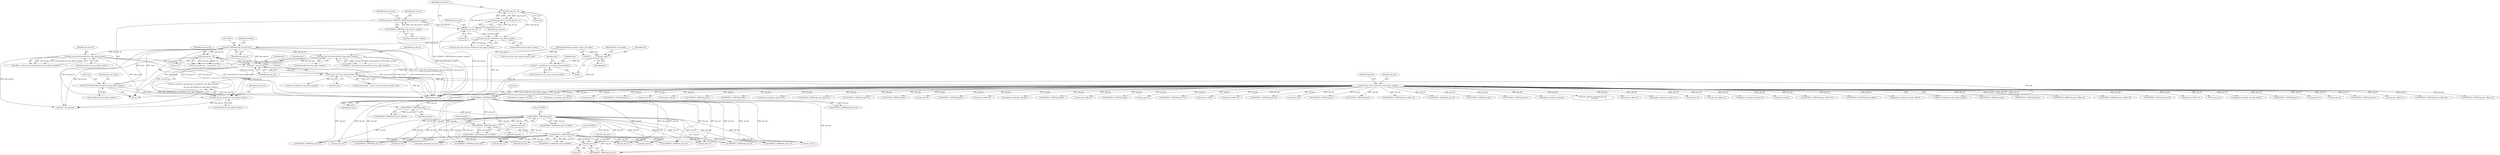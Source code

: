 digraph "0_tcpdump_a25211918f2e790c67d859d20ccf8dbb81da1598@pointer" {
"1001247" [label="(Call,obj_tptr+4)"];
"1001208" [label="(Call,EXTRACT_16BITS(obj_tptr))"];
"1001204" [label="(Call,EXTRACT_16BITS(obj_tptr))"];
"1001153" [label="(Call,EXTRACT_16BITS(obj_tptr))"];
"1000307" [label="(Call,obj_tptr=tptr+sizeof(struct lmp_object_header))"];
"1000243" [label="(Call,(const struct lmp_object_header *)tptr)"];
"1001374" [label="(Call,tptr+=lmp_obj_len)"];
"1001370" [label="(Call,lmp_obj_len-sizeof(struct lmp_object_header))"];
"1000934" [label="(Call,lmp_obj_len-(int)sizeof(struct lmp_object_header))"];
"1000319" [label="(Call,ND_TCHECK2(*tptr, lmp_obj_len))"];
"1000236" [label="(Call,ND_TCHECK2(*tptr, sizeof(struct lmp_object_header)))"];
"1000315" [label="(Call,lmp_obj_len-sizeof(struct lmp_object_header))"];
"1000264" [label="(Call,lmp_obj_len < 4)"];
"1000261" [label="(Call,lmp_obj_len % 4)"];
"1000246" [label="(Call,lmp_obj_len=EXTRACT_16BITS(lmp_obj_header->length))"];
"1000248" [label="(Call,EXTRACT_16BITS(lmp_obj_header->length))"];
"1001057" [label="(Call,lmp_obj_len-(int)sizeof(struct lmp_object_header))"];
"1000603" [label="(Call,lmp_obj_len - 16)"];
"1000223" [label="(Call,tptr+=sizeof(const struct lmp_common_header))"];
"1000129" [label="(Call,tptr=pptr)"];
"1000111" [label="(MethodParameterIn,register const u_char *pptr)"];
"1001186" [label="(Call,EXTRACT_16BITS(obj_tptr))"];
"1001182" [label="(Call,EXTRACT_16BITS(obj_tptr))"];
"1000224" [label="(Identifier,tptr)"];
"1000133" [label="(Identifier,lmp_com_header)"];
"1001302" [label="(Call,EXTRACT_32BITS(obj_tptr))"];
"1000241" [label="(Call,lmp_obj_header = (const struct lmp_object_header *)tptr)"];
"1000694" [label="(Call,EXTRACT_16BITS(obj_tptr+offset+2))"];
"1001058" [label="(Identifier,lmp_obj_len)"];
"1001289" [label="(Call,obj_tptr+12)"];
"1000727" [label="(Call,EXTRACT_32BITS(obj_tptr+offset+8))"];
"1000597" [label="(Call,EXTRACT_32BITS(obj_tptr+8))"];
"1001155" [label="(Literal,8)"];
"1000134" [label="(Call,(const struct lmp_common_header *)pptr)"];
"1000706" [label="(Call,obj_tptr+offset+4)"];
"1000536" [label="(Call,obj_tptr+4)"];
"1001363" [label="(Call,print_unknown_data(ndo,tptr+sizeof(struct lmp_object_header),\"\n\t    \",\n                               lmp_obj_len-sizeof(struct lmp_object_header)))"];
"1001208" [label="(Call,EXTRACT_16BITS(obj_tptr))"];
"1000264" [label="(Call,lmp_obj_len < 4)"];
"1001153" [label="(Call,EXTRACT_16BITS(obj_tptr))"];
"1001070" [label="(Call,ipaddr_string(ndo, obj_tptr+offset))"];
"1001183" [label="(Identifier,obj_tptr)"];
"1001246" [label="(Call,EXTRACT_16BITS(obj_tptr+4))"];
"1001256" [label="(Call,obj_tptr+6)"];
"1000567" [label="(Call,EXTRACT_16BITS(obj_tptr))"];
"1000604" [label="(Identifier,lmp_obj_len)"];
"1000129" [label="(Call,tptr=pptr)"];
"1001374" [label="(Call,tptr+=lmp_obj_len)"];
"1001057" [label="(Call,lmp_obj_len-(int)sizeof(struct lmp_object_header))"];
"1001264" [label="(Call,EXTRACT_16BITS(obj_tptr+8))"];
"1001370" [label="(Call,lmp_obj_len-sizeof(struct lmp_object_header))"];
"1000260" [label="(Call,lmp_obj_len % 4 || lmp_obj_len < 4)"];
"1001365" [label="(Call,tptr+sizeof(struct lmp_object_header))"];
"1001274" [label="(Call,obj_tptr+10)"];
"1001377" [label="(Call,tlen-=lmp_obj_len)"];
"1001185" [label="(Call,EXTRACT_16BITS(obj_tptr) & 0x00FF)"];
"1001203" [label="(Call,EXTRACT_16BITS(obj_tptr) & 0x00FF)"];
"1001273" [label="(Call,EXTRACT_16BITS(obj_tptr+10))"];
"1000225" [label="(Call,sizeof(const struct lmp_common_header))"];
"1000308" [label="(Identifier,obj_tptr)"];
"1001247" [label="(Call,obj_tptr+4)"];
"1001330" [label="(Call,obj_tptr+2)"];
"1000246" [label="(Call,lmp_obj_len=EXTRACT_16BITS(lmp_obj_header->length))"];
"1000322" [label="(Identifier,lmp_obj_len)"];
"1000316" [label="(Identifier,lmp_obj_len)"];
"1001210" [label="(Literal,0x00FF)"];
"1001221" [label="(Call,obj_tptr+2)"];
"1001255" [label="(Call,EXTRACT_16BITS(obj_tptr+6))"];
"1000594" [label="(Call,obj_tptr+8)"];
"1001102" [label="(Call,EXTRACT_32BITS(obj_tptr))"];
"1000935" [label="(Identifier,lmp_obj_len)"];
"1000662" [label="(Call,obj_tptr+offset+2)"];
"1000131" [label="(Identifier,pptr)"];
"1001288" [label="(Call,EXTRACT_32BITS(obj_tptr+12))"];
"1000752" [label="(Call,EXTRACT_32BITS(obj_tptr+offset+4))"];
"1001378" [label="(Identifier,tlen)"];
"1000669" [label="(Call,EXTRACT_16BITS(obj_tptr+offset+2))"];
"1001152" [label="(Call,EXTRACT_16BITS(obj_tptr)>>8)"];
"1000265" [label="(Identifier,lmp_obj_len)"];
"1000366" [label="(Call,ipaddr_string(ndo, obj_tptr))"];
"1000592" [label="(Call,ipaddr_string(ndo, obj_tptr+8))"];
"1000542" [label="(Call,obj_tptr+8)"];
"1000324" [label="(Identifier,hexdump)"];
"1001376" [label="(Identifier,lmp_obj_len)"];
"1000253" [label="(Identifier,lmp_obj_ctype)"];
"1001186" [label="(Call,EXTRACT_16BITS(obj_tptr))"];
"1001206" [label="(Literal,0x00FF)"];
"1001249" [label="(Literal,4)"];
"1000261" [label="(Call,lmp_obj_len % 4)"];
"1001209" [label="(Identifier,obj_tptr)"];
"1001248" [label="(Identifier,obj_tptr)"];
"1001181" [label="(Call,EXTRACT_16BITS(obj_tptr) & 0x00FF)"];
"1000415" [label="(Call,EXTRACT_32BITS(obj_tptr))"];
"1001055" [label="(Call,offset < (lmp_obj_len-(int)sizeof(struct lmp_object_header)))"];
"1000588" [label="(Call,obj_tptr+4)"];
"1001204" [label="(Call,EXTRACT_16BITS(obj_tptr))"];
"1001375" [label="(Identifier,tptr)"];
"1000235" [label="(Block,)"];
"1000245" [label="(Identifier,tptr)"];
"1000242" [label="(Identifier,lmp_obj_header)"];
"1000228" [label="(Identifier,tlen)"];
"1001072" [label="(Call,obj_tptr+offset)"];
"1001371" [label="(Identifier,lmp_obj_len)"];
"1000892" [label="(Call,EXTRACT_16BITS(obj_tptr))"];
"1000427" [label="(Call,EXTRACT_32BITS(obj_tptr))"];
"1000540" [label="(Call,ipaddr_string(ndo, obj_tptr+8))"];
"1000705" [label="(Call,EXTRACT_32BITS(obj_tptr+offset+4))"];
"1000263" [label="(Literal,4)"];
"1001236" [label="(Call,obj_tptr+2)"];
"1001184" [label="(Literal,0x00FF)"];
"1000535" [label="(Call,EXTRACT_32BITS(obj_tptr+4))"];
"1001235" [label="(Call,EXTRACT_16BITS(obj_tptr+2))"];
"1000309" [label="(Call,tptr+sizeof(struct lmp_object_header))"];
"1000934" [label="(Call,lmp_obj_len-(int)sizeof(struct lmp_object_header))"];
"1000343" [label="(Call,EXTRACT_32BITS(obj_tptr))"];
"1000314" [label="(Identifier,obj_tlen)"];
"1000583" [label="(Call,obj_tptr+4)"];
"1001114" [label="(Call,EXTRACT_32BITS(obj_tptr))"];
"1000728" [label="(Call,obj_tptr+offset+8)"];
"1000380" [label="(Call,ip6addr_string(ndo, obj_tptr))"];
"1000914" [label="(Call,EXTRACT_32BITS(obj_tptr))"];
"1000695" [label="(Call,obj_tptr+offset+2)"];
"1000315" [label="(Call,lmp_obj_len-sizeof(struct lmp_object_header))"];
"1000790" [label="(Call,EXTRACT_16BITS(obj_tptr))"];
"1000266" [label="(Literal,4)"];
"1000531" [label="(Call,obj_tptr+4)"];
"1001329" [label="(Call,EXTRACT_16BITS(obj_tptr+2))"];
"1000949" [label="(Call,obj_tptr+offset)"];
"1001154" [label="(Identifier,obj_tptr)"];
"1000687" [label="(Call,obj_tptr+offset+2)"];
"1000587" [label="(Call,EXTRACT_32BITS(obj_tptr+4))"];
"1000248" [label="(Call,EXTRACT_16BITS(lmp_obj_header->length))"];
"1001265" [label="(Call,obj_tptr+8)"];
"1000936" [label="(Call,(int)sizeof(struct lmp_object_header))"];
"1001283" [label="(Call,ipaddr_string(ndo, obj_tptr+12))"];
"1001220" [label="(Call,EXTRACT_16BITS(obj_tptr+2))"];
"1000546" [label="(Call,obj_tptr+8)"];
"1000494" [label="(Call,EXTRACT_32BITS(obj_tptr))"];
"1000516" [label="(Call,EXTRACT_16BITS(obj_tptr))"];
"1000661" [label="(Call,EXTRACT_16BITS(obj_tptr+offset+2))"];
"1000223" [label="(Call,tptr+=sizeof(const struct lmp_common_header))"];
"1000545" [label="(Call,EXTRACT_32BITS(obj_tptr+8))"];
"1000394" [label="(Call,EXTRACT_32BITS(obj_tptr))"];
"1000471" [label="(Call,EXTRACT_16BITS(obj_tptr))"];
"1000449" [label="(Call,ipaddr_string(ndo, obj_tptr))"];
"1001347" [label="(Call,print_unknown_data(ndo,obj_tptr,\"\n\t    \",obj_tlen))"];
"1000320" [label="(Call,*tptr)"];
"1000603" [label="(Call,lmp_obj_len - 16)"];
"1000262" [label="(Identifier,lmp_obj_len)"];
"1000605" [label="(Literal,16)"];
"1001372" [label="(Call,sizeof(struct lmp_object_header))"];
"1000753" [label="(Call,obj_tptr+offset+4)"];
"1000529" [label="(Call,ipaddr_string(ndo, obj_tptr+4))"];
"1000239" [label="(Call,sizeof(struct lmp_object_header))"];
"1000598" [label="(Call,obj_tptr+8)"];
"1001187" [label="(Identifier,obj_tptr)"];
"1000932" [label="(Call,offset < (lmp_obj_len-(int)sizeof(struct lmp_object_header)))"];
"1000670" [label="(Call,obj_tptr+offset+2)"];
"1001205" [label="(Identifier,obj_tptr)"];
"1000313" [label="(Call,obj_tlen=lmp_obj_len-sizeof(struct lmp_object_header))"];
"1000581" [label="(Call,ipaddr_string(ndo, obj_tptr+4))"];
"1001188" [label="(Literal,0x00FF)"];
"1000247" [label="(Identifier,lmp_obj_len)"];
"1001207" [label="(Call,EXTRACT_16BITS(obj_tptr) & 0x00FF)"];
"1001285" [label="(Call,obj_tptr+12)"];
"1000622" [label="(Call,obj_tptr+offset)"];
"1000686" [label="(Call,EXTRACT_16BITS(obj_tptr+offset+2))"];
"1001386" [label="(MethodReturn,RET)"];
"1000130" [label="(Identifier,tptr)"];
"1001059" [label="(Call,(int)sizeof(struct lmp_object_header))"];
"1000601" [label="(Call,total_subobj_len = lmp_obj_len - 16)"];
"1000236" [label="(Call,ND_TCHECK2(*tptr, sizeof(struct lmp_object_header)))"];
"1000621" [label="(Call,EXTRACT_16BITS(obj_tptr+offset))"];
"1000947" [label="(Call,ipaddr_string(ndo, obj_tptr+offset))"];
"1000249" [label="(Call,lmp_obj_header->length)"];
"1000111" [label="(MethodParameterIn,register const u_char *pptr)"];
"1000237" [label="(Call,*tptr)"];
"1000319" [label="(Call,ND_TCHECK2(*tptr, lmp_obj_len))"];
"1001182" [label="(Call,EXTRACT_16BITS(obj_tptr))"];
"1000113" [label="(Block,)"];
"1000243" [label="(Call,(const struct lmp_object_header *)tptr)"];
"1001136" [label="(Call,EXTRACT_16BITS(obj_tptr))"];
"1000317" [label="(Call,sizeof(struct lmp_object_header))"];
"1000307" [label="(Call,obj_tptr=tptr+sizeof(struct lmp_object_header))"];
"1001247" -> "1001246"  [label="AST: "];
"1001247" -> "1001249"  [label="CFG: "];
"1001248" -> "1001247"  [label="AST: "];
"1001249" -> "1001247"  [label="AST: "];
"1001246" -> "1001247"  [label="CFG: "];
"1001208" -> "1001247"  [label="DDG: obj_tptr"];
"1001153" -> "1001247"  [label="DDG: obj_tptr"];
"1001186" -> "1001247"  [label="DDG: obj_tptr"];
"1001208" -> "1001207"  [label="AST: "];
"1001208" -> "1001209"  [label="CFG: "];
"1001209" -> "1001208"  [label="AST: "];
"1001210" -> "1001208"  [label="CFG: "];
"1001208" -> "1001207"  [label="DDG: obj_tptr"];
"1001204" -> "1001208"  [label="DDG: obj_tptr"];
"1001208" -> "1001220"  [label="DDG: obj_tptr"];
"1001208" -> "1001221"  [label="DDG: obj_tptr"];
"1001208" -> "1001235"  [label="DDG: obj_tptr"];
"1001208" -> "1001236"  [label="DDG: obj_tptr"];
"1001208" -> "1001246"  [label="DDG: obj_tptr"];
"1001208" -> "1001255"  [label="DDG: obj_tptr"];
"1001208" -> "1001256"  [label="DDG: obj_tptr"];
"1001208" -> "1001264"  [label="DDG: obj_tptr"];
"1001208" -> "1001265"  [label="DDG: obj_tptr"];
"1001208" -> "1001273"  [label="DDG: obj_tptr"];
"1001208" -> "1001274"  [label="DDG: obj_tptr"];
"1001208" -> "1001283"  [label="DDG: obj_tptr"];
"1001208" -> "1001285"  [label="DDG: obj_tptr"];
"1001208" -> "1001288"  [label="DDG: obj_tptr"];
"1001208" -> "1001289"  [label="DDG: obj_tptr"];
"1001204" -> "1001203"  [label="AST: "];
"1001204" -> "1001205"  [label="CFG: "];
"1001205" -> "1001204"  [label="AST: "];
"1001206" -> "1001204"  [label="CFG: "];
"1001204" -> "1001203"  [label="DDG: obj_tptr"];
"1001153" -> "1001204"  [label="DDG: obj_tptr"];
"1001186" -> "1001204"  [label="DDG: obj_tptr"];
"1001153" -> "1001152"  [label="AST: "];
"1001153" -> "1001154"  [label="CFG: "];
"1001154" -> "1001153"  [label="AST: "];
"1001155" -> "1001153"  [label="CFG: "];
"1001153" -> "1001152"  [label="DDG: obj_tptr"];
"1000307" -> "1001153"  [label="DDG: obj_tptr"];
"1001153" -> "1001182"  [label="DDG: obj_tptr"];
"1001153" -> "1001220"  [label="DDG: obj_tptr"];
"1001153" -> "1001221"  [label="DDG: obj_tptr"];
"1001153" -> "1001235"  [label="DDG: obj_tptr"];
"1001153" -> "1001236"  [label="DDG: obj_tptr"];
"1001153" -> "1001246"  [label="DDG: obj_tptr"];
"1001153" -> "1001255"  [label="DDG: obj_tptr"];
"1001153" -> "1001256"  [label="DDG: obj_tptr"];
"1001153" -> "1001264"  [label="DDG: obj_tptr"];
"1001153" -> "1001265"  [label="DDG: obj_tptr"];
"1001153" -> "1001273"  [label="DDG: obj_tptr"];
"1001153" -> "1001274"  [label="DDG: obj_tptr"];
"1001153" -> "1001283"  [label="DDG: obj_tptr"];
"1001153" -> "1001285"  [label="DDG: obj_tptr"];
"1001153" -> "1001288"  [label="DDG: obj_tptr"];
"1001153" -> "1001289"  [label="DDG: obj_tptr"];
"1000307" -> "1000235"  [label="AST: "];
"1000307" -> "1000309"  [label="CFG: "];
"1000308" -> "1000307"  [label="AST: "];
"1000309" -> "1000307"  [label="AST: "];
"1000314" -> "1000307"  [label="CFG: "];
"1000307" -> "1001386"  [label="DDG: tptr+sizeof(struct lmp_object_header)"];
"1000307" -> "1001386"  [label="DDG: obj_tptr"];
"1000243" -> "1000307"  [label="DDG: tptr"];
"1000307" -> "1000343"  [label="DDG: obj_tptr"];
"1000307" -> "1000366"  [label="DDG: obj_tptr"];
"1000307" -> "1000380"  [label="DDG: obj_tptr"];
"1000307" -> "1000394"  [label="DDG: obj_tptr"];
"1000307" -> "1000415"  [label="DDG: obj_tptr"];
"1000307" -> "1000427"  [label="DDG: obj_tptr"];
"1000307" -> "1000449"  [label="DDG: obj_tptr"];
"1000307" -> "1000471"  [label="DDG: obj_tptr"];
"1000307" -> "1000494"  [label="DDG: obj_tptr"];
"1000307" -> "1000516"  [label="DDG: obj_tptr"];
"1000307" -> "1000529"  [label="DDG: obj_tptr"];
"1000307" -> "1000531"  [label="DDG: obj_tptr"];
"1000307" -> "1000535"  [label="DDG: obj_tptr"];
"1000307" -> "1000536"  [label="DDG: obj_tptr"];
"1000307" -> "1000540"  [label="DDG: obj_tptr"];
"1000307" -> "1000542"  [label="DDG: obj_tptr"];
"1000307" -> "1000545"  [label="DDG: obj_tptr"];
"1000307" -> "1000546"  [label="DDG: obj_tptr"];
"1000307" -> "1000567"  [label="DDG: obj_tptr"];
"1000307" -> "1000581"  [label="DDG: obj_tptr"];
"1000307" -> "1000583"  [label="DDG: obj_tptr"];
"1000307" -> "1000587"  [label="DDG: obj_tptr"];
"1000307" -> "1000588"  [label="DDG: obj_tptr"];
"1000307" -> "1000592"  [label="DDG: obj_tptr"];
"1000307" -> "1000594"  [label="DDG: obj_tptr"];
"1000307" -> "1000597"  [label="DDG: obj_tptr"];
"1000307" -> "1000598"  [label="DDG: obj_tptr"];
"1000307" -> "1000621"  [label="DDG: obj_tptr"];
"1000307" -> "1000622"  [label="DDG: obj_tptr"];
"1000307" -> "1000661"  [label="DDG: obj_tptr"];
"1000307" -> "1000662"  [label="DDG: obj_tptr"];
"1000307" -> "1000669"  [label="DDG: obj_tptr"];
"1000307" -> "1000670"  [label="DDG: obj_tptr"];
"1000307" -> "1000686"  [label="DDG: obj_tptr"];
"1000307" -> "1000687"  [label="DDG: obj_tptr"];
"1000307" -> "1000694"  [label="DDG: obj_tptr"];
"1000307" -> "1000695"  [label="DDG: obj_tptr"];
"1000307" -> "1000705"  [label="DDG: obj_tptr"];
"1000307" -> "1000706"  [label="DDG: obj_tptr"];
"1000307" -> "1000727"  [label="DDG: obj_tptr"];
"1000307" -> "1000728"  [label="DDG: obj_tptr"];
"1000307" -> "1000752"  [label="DDG: obj_tptr"];
"1000307" -> "1000753"  [label="DDG: obj_tptr"];
"1000307" -> "1000790"  [label="DDG: obj_tptr"];
"1000307" -> "1000892"  [label="DDG: obj_tptr"];
"1000307" -> "1000914"  [label="DDG: obj_tptr"];
"1000307" -> "1000947"  [label="DDG: obj_tptr"];
"1000307" -> "1000949"  [label="DDG: obj_tptr"];
"1000307" -> "1001070"  [label="DDG: obj_tptr"];
"1000307" -> "1001072"  [label="DDG: obj_tptr"];
"1000307" -> "1001102"  [label="DDG: obj_tptr"];
"1000307" -> "1001114"  [label="DDG: obj_tptr"];
"1000307" -> "1001136"  [label="DDG: obj_tptr"];
"1000307" -> "1001302"  [label="DDG: obj_tptr"];
"1000307" -> "1001329"  [label="DDG: obj_tptr"];
"1000307" -> "1001330"  [label="DDG: obj_tptr"];
"1000307" -> "1001347"  [label="DDG: obj_tptr"];
"1000243" -> "1000241"  [label="AST: "];
"1000243" -> "1000245"  [label="CFG: "];
"1000244" -> "1000243"  [label="AST: "];
"1000245" -> "1000243"  [label="AST: "];
"1000241" -> "1000243"  [label="CFG: "];
"1000243" -> "1001386"  [label="DDG: tptr"];
"1000243" -> "1000241"  [label="DDG: tptr"];
"1001374" -> "1000243"  [label="DDG: tptr"];
"1000223" -> "1000243"  [label="DDG: tptr"];
"1000243" -> "1000309"  [label="DDG: tptr"];
"1000243" -> "1001363"  [label="DDG: tptr"];
"1000243" -> "1001365"  [label="DDG: tptr"];
"1000243" -> "1001374"  [label="DDG: tptr"];
"1001374" -> "1000235"  [label="AST: "];
"1001374" -> "1001376"  [label="CFG: "];
"1001375" -> "1001374"  [label="AST: "];
"1001376" -> "1001374"  [label="AST: "];
"1001378" -> "1001374"  [label="CFG: "];
"1001374" -> "1001386"  [label="DDG: tptr"];
"1001370" -> "1001374"  [label="DDG: lmp_obj_len"];
"1000934" -> "1001374"  [label="DDG: lmp_obj_len"];
"1001057" -> "1001374"  [label="DDG: lmp_obj_len"];
"1000603" -> "1001374"  [label="DDG: lmp_obj_len"];
"1000319" -> "1001374"  [label="DDG: lmp_obj_len"];
"1001370" -> "1001363"  [label="AST: "];
"1001370" -> "1001372"  [label="CFG: "];
"1001371" -> "1001370"  [label="AST: "];
"1001372" -> "1001370"  [label="AST: "];
"1001363" -> "1001370"  [label="CFG: "];
"1001370" -> "1001363"  [label="DDG: lmp_obj_len"];
"1000934" -> "1001370"  [label="DDG: lmp_obj_len"];
"1001057" -> "1001370"  [label="DDG: lmp_obj_len"];
"1000603" -> "1001370"  [label="DDG: lmp_obj_len"];
"1000319" -> "1001370"  [label="DDG: lmp_obj_len"];
"1001370" -> "1001377"  [label="DDG: lmp_obj_len"];
"1000934" -> "1000932"  [label="AST: "];
"1000934" -> "1000936"  [label="CFG: "];
"1000935" -> "1000934"  [label="AST: "];
"1000936" -> "1000934"  [label="AST: "];
"1000932" -> "1000934"  [label="CFG: "];
"1000934" -> "1001386"  [label="DDG: lmp_obj_len"];
"1000934" -> "1001386"  [label="DDG: (int)sizeof(struct lmp_object_header)"];
"1000934" -> "1000932"  [label="DDG: lmp_obj_len"];
"1000934" -> "1000932"  [label="DDG: (int)sizeof(struct lmp_object_header)"];
"1000319" -> "1000934"  [label="DDG: lmp_obj_len"];
"1000934" -> "1001377"  [label="DDG: lmp_obj_len"];
"1000319" -> "1000235"  [label="AST: "];
"1000319" -> "1000322"  [label="CFG: "];
"1000320" -> "1000319"  [label="AST: "];
"1000322" -> "1000319"  [label="AST: "];
"1000324" -> "1000319"  [label="CFG: "];
"1000319" -> "1001386"  [label="DDG: ND_TCHECK2(*tptr, lmp_obj_len)"];
"1000319" -> "1001386"  [label="DDG: lmp_obj_len"];
"1000319" -> "1001386"  [label="DDG: *tptr"];
"1000319" -> "1000236"  [label="DDG: *tptr"];
"1000236" -> "1000319"  [label="DDG: *tptr"];
"1000315" -> "1000319"  [label="DDG: lmp_obj_len"];
"1000319" -> "1000603"  [label="DDG: lmp_obj_len"];
"1000319" -> "1001057"  [label="DDG: lmp_obj_len"];
"1000319" -> "1001377"  [label="DDG: lmp_obj_len"];
"1000236" -> "1000235"  [label="AST: "];
"1000236" -> "1000239"  [label="CFG: "];
"1000237" -> "1000236"  [label="AST: "];
"1000239" -> "1000236"  [label="AST: "];
"1000242" -> "1000236"  [label="CFG: "];
"1000236" -> "1001386"  [label="DDG: *tptr"];
"1000236" -> "1001386"  [label="DDG: ND_TCHECK2(*tptr, sizeof(struct lmp_object_header))"];
"1000315" -> "1000313"  [label="AST: "];
"1000315" -> "1000317"  [label="CFG: "];
"1000316" -> "1000315"  [label="AST: "];
"1000317" -> "1000315"  [label="AST: "];
"1000313" -> "1000315"  [label="CFG: "];
"1000315" -> "1000313"  [label="DDG: lmp_obj_len"];
"1000264" -> "1000315"  [label="DDG: lmp_obj_len"];
"1000261" -> "1000315"  [label="DDG: lmp_obj_len"];
"1000264" -> "1000260"  [label="AST: "];
"1000264" -> "1000266"  [label="CFG: "];
"1000265" -> "1000264"  [label="AST: "];
"1000266" -> "1000264"  [label="AST: "];
"1000260" -> "1000264"  [label="CFG: "];
"1000264" -> "1001386"  [label="DDG: lmp_obj_len"];
"1000264" -> "1000260"  [label="DDG: lmp_obj_len"];
"1000264" -> "1000260"  [label="DDG: 4"];
"1000261" -> "1000264"  [label="DDG: lmp_obj_len"];
"1000261" -> "1000260"  [label="AST: "];
"1000261" -> "1000263"  [label="CFG: "];
"1000262" -> "1000261"  [label="AST: "];
"1000263" -> "1000261"  [label="AST: "];
"1000265" -> "1000261"  [label="CFG: "];
"1000260" -> "1000261"  [label="CFG: "];
"1000261" -> "1001386"  [label="DDG: lmp_obj_len"];
"1000261" -> "1000260"  [label="DDG: lmp_obj_len"];
"1000261" -> "1000260"  [label="DDG: 4"];
"1000246" -> "1000261"  [label="DDG: lmp_obj_len"];
"1000246" -> "1000235"  [label="AST: "];
"1000246" -> "1000248"  [label="CFG: "];
"1000247" -> "1000246"  [label="AST: "];
"1000248" -> "1000246"  [label="AST: "];
"1000253" -> "1000246"  [label="CFG: "];
"1000246" -> "1001386"  [label="DDG: EXTRACT_16BITS(lmp_obj_header->length)"];
"1000248" -> "1000246"  [label="DDG: lmp_obj_header->length"];
"1000248" -> "1000249"  [label="CFG: "];
"1000249" -> "1000248"  [label="AST: "];
"1000248" -> "1001386"  [label="DDG: lmp_obj_header->length"];
"1001057" -> "1001055"  [label="AST: "];
"1001057" -> "1001059"  [label="CFG: "];
"1001058" -> "1001057"  [label="AST: "];
"1001059" -> "1001057"  [label="AST: "];
"1001055" -> "1001057"  [label="CFG: "];
"1001057" -> "1001386"  [label="DDG: lmp_obj_len"];
"1001057" -> "1001386"  [label="DDG: (int)sizeof(struct lmp_object_header)"];
"1001057" -> "1001055"  [label="DDG: lmp_obj_len"];
"1001057" -> "1001055"  [label="DDG: (int)sizeof(struct lmp_object_header)"];
"1001057" -> "1001377"  [label="DDG: lmp_obj_len"];
"1000603" -> "1000601"  [label="AST: "];
"1000603" -> "1000605"  [label="CFG: "];
"1000604" -> "1000603"  [label="AST: "];
"1000605" -> "1000603"  [label="AST: "];
"1000601" -> "1000603"  [label="CFG: "];
"1000603" -> "1001386"  [label="DDG: lmp_obj_len"];
"1000603" -> "1000601"  [label="DDG: lmp_obj_len"];
"1000603" -> "1000601"  [label="DDG: 16"];
"1000603" -> "1001377"  [label="DDG: lmp_obj_len"];
"1000223" -> "1000113"  [label="AST: "];
"1000223" -> "1000225"  [label="CFG: "];
"1000224" -> "1000223"  [label="AST: "];
"1000225" -> "1000223"  [label="AST: "];
"1000228" -> "1000223"  [label="CFG: "];
"1000223" -> "1001386"  [label="DDG: tptr"];
"1000129" -> "1000223"  [label="DDG: tptr"];
"1000129" -> "1000113"  [label="AST: "];
"1000129" -> "1000131"  [label="CFG: "];
"1000130" -> "1000129"  [label="AST: "];
"1000131" -> "1000129"  [label="AST: "];
"1000133" -> "1000129"  [label="CFG: "];
"1000129" -> "1001386"  [label="DDG: tptr"];
"1000111" -> "1000129"  [label="DDG: pptr"];
"1000111" -> "1000109"  [label="AST: "];
"1000111" -> "1001386"  [label="DDG: pptr"];
"1000111" -> "1000134"  [label="DDG: pptr"];
"1001186" -> "1001185"  [label="AST: "];
"1001186" -> "1001187"  [label="CFG: "];
"1001187" -> "1001186"  [label="AST: "];
"1001188" -> "1001186"  [label="CFG: "];
"1001186" -> "1001185"  [label="DDG: obj_tptr"];
"1001182" -> "1001186"  [label="DDG: obj_tptr"];
"1001186" -> "1001220"  [label="DDG: obj_tptr"];
"1001186" -> "1001221"  [label="DDG: obj_tptr"];
"1001186" -> "1001235"  [label="DDG: obj_tptr"];
"1001186" -> "1001236"  [label="DDG: obj_tptr"];
"1001186" -> "1001246"  [label="DDG: obj_tptr"];
"1001186" -> "1001255"  [label="DDG: obj_tptr"];
"1001186" -> "1001256"  [label="DDG: obj_tptr"];
"1001186" -> "1001264"  [label="DDG: obj_tptr"];
"1001186" -> "1001265"  [label="DDG: obj_tptr"];
"1001186" -> "1001273"  [label="DDG: obj_tptr"];
"1001186" -> "1001274"  [label="DDG: obj_tptr"];
"1001186" -> "1001283"  [label="DDG: obj_tptr"];
"1001186" -> "1001285"  [label="DDG: obj_tptr"];
"1001186" -> "1001288"  [label="DDG: obj_tptr"];
"1001186" -> "1001289"  [label="DDG: obj_tptr"];
"1001182" -> "1001181"  [label="AST: "];
"1001182" -> "1001183"  [label="CFG: "];
"1001183" -> "1001182"  [label="AST: "];
"1001184" -> "1001182"  [label="CFG: "];
"1001182" -> "1001181"  [label="DDG: obj_tptr"];
}
